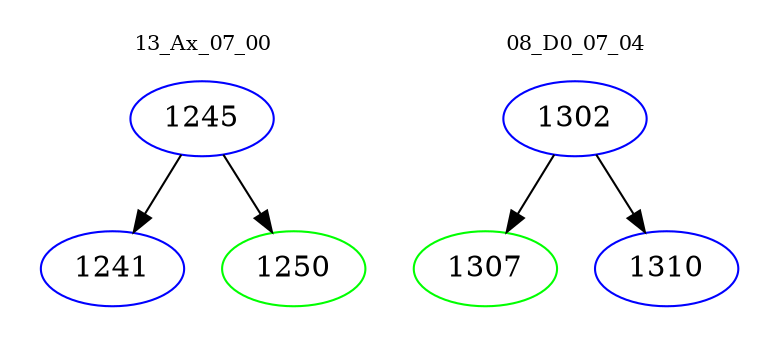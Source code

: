 digraph{
subgraph cluster_0 {
color = white
label = "13_Ax_07_00";
fontsize=10;
T0_1245 [label="1245", color="blue"]
T0_1245 -> T0_1241 [color="black"]
T0_1241 [label="1241", color="blue"]
T0_1245 -> T0_1250 [color="black"]
T0_1250 [label="1250", color="green"]
}
subgraph cluster_1 {
color = white
label = "08_D0_07_04";
fontsize=10;
T1_1302 [label="1302", color="blue"]
T1_1302 -> T1_1307 [color="black"]
T1_1307 [label="1307", color="green"]
T1_1302 -> T1_1310 [color="black"]
T1_1310 [label="1310", color="blue"]
}
}
